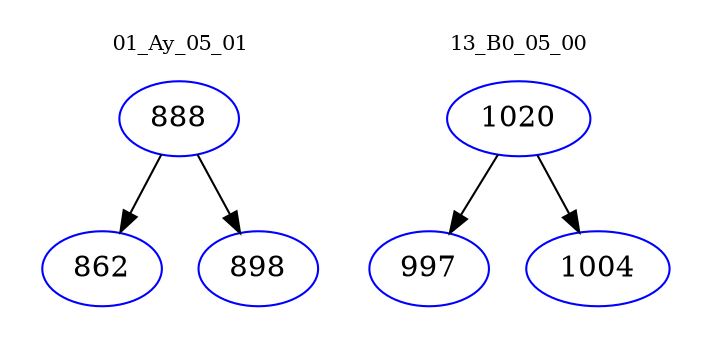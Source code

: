 digraph{
subgraph cluster_0 {
color = white
label = "01_Ay_05_01";
fontsize=10;
T0_888 [label="888", color="blue"]
T0_888 -> T0_862 [color="black"]
T0_862 [label="862", color="blue"]
T0_888 -> T0_898 [color="black"]
T0_898 [label="898", color="blue"]
}
subgraph cluster_1 {
color = white
label = "13_B0_05_00";
fontsize=10;
T1_1020 [label="1020", color="blue"]
T1_1020 -> T1_997 [color="black"]
T1_997 [label="997", color="blue"]
T1_1020 -> T1_1004 [color="black"]
T1_1004 [label="1004", color="blue"]
}
}
